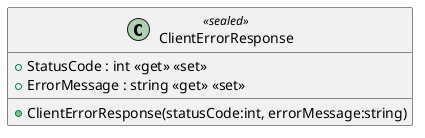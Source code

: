 @startuml
class ClientErrorResponse <<sealed>> {
    + ClientErrorResponse(statusCode:int, errorMessage:string)
    + StatusCode : int <<get>> <<set>>
    + ErrorMessage : string <<get>> <<set>>
}
@enduml
